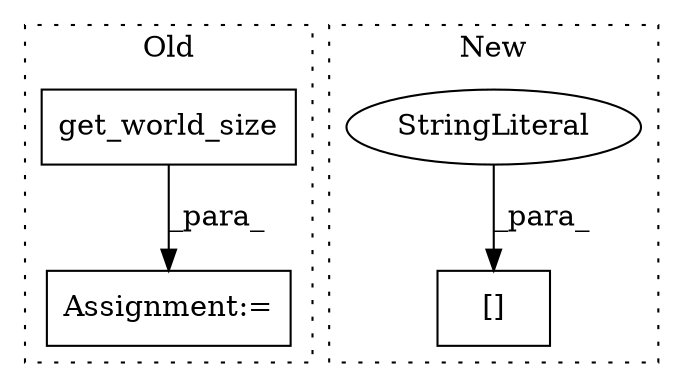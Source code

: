 digraph G {
subgraph cluster0 {
1 [label="get_world_size" a="32" s="1673" l="16" shape="box"];
4 [label="Assignment:=" a="7" s="1654" l="1" shape="box"];
label = "Old";
style="dotted";
}
subgraph cluster1 {
2 [label="[]" a="2" s="1551,1568" l="11,1" shape="box"];
3 [label="StringLiteral" a="45" s="1562" l="6" shape="ellipse"];
label = "New";
style="dotted";
}
1 -> 4 [label="_para_"];
3 -> 2 [label="_para_"];
}